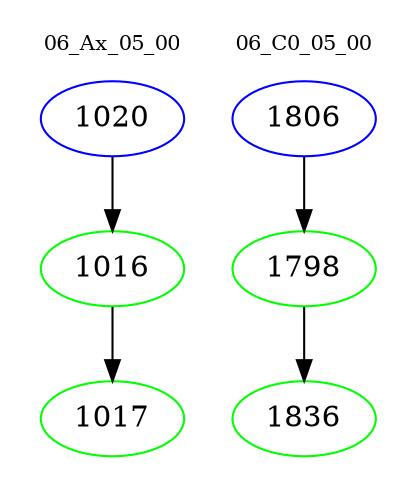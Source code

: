 digraph{
subgraph cluster_0 {
color = white
label = "06_Ax_05_00";
fontsize=10;
T0_1020 [label="1020", color="blue"]
T0_1020 -> T0_1016 [color="black"]
T0_1016 [label="1016", color="green"]
T0_1016 -> T0_1017 [color="black"]
T0_1017 [label="1017", color="green"]
}
subgraph cluster_1 {
color = white
label = "06_C0_05_00";
fontsize=10;
T1_1806 [label="1806", color="blue"]
T1_1806 -> T1_1798 [color="black"]
T1_1798 [label="1798", color="green"]
T1_1798 -> T1_1836 [color="black"]
T1_1836 [label="1836", color="green"]
}
}
